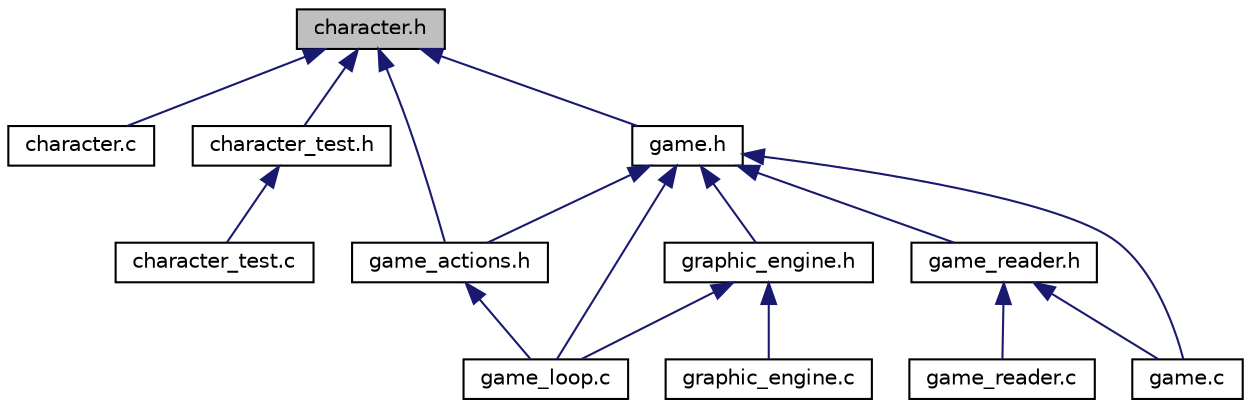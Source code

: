 digraph "character.h"
{
 // LATEX_PDF_SIZE
  edge [fontname="Helvetica",fontsize="10",labelfontname="Helvetica",labelfontsize="10"];
  node [fontname="Helvetica",fontsize="10",shape=record];
  Node1 [label="character.h",height=0.2,width=0.4,color="black", fillcolor="grey75", style="filled", fontcolor="black",tooltip="It defines the character interface."];
  Node1 -> Node2 [dir="back",color="midnightblue",fontsize="10",style="solid",fontname="Helvetica"];
  Node2 [label="character.c",height=0.2,width=0.4,color="black", fillcolor="white", style="filled",URL="$character_8c.html",tooltip="It implements the character module."];
  Node1 -> Node3 [dir="back",color="midnightblue",fontsize="10",style="solid",fontname="Helvetica"];
  Node3 [label="character_test.h",height=0.2,width=0.4,color="black", fillcolor="white", style="filled",URL="$character__test_8h.html",tooltip="It declares the tests for the character module."];
  Node3 -> Node4 [dir="back",color="midnightblue",fontsize="10",style="solid",fontname="Helvetica"];
  Node4 [label="character_test.c",height=0.2,width=0.4,color="black", fillcolor="white", style="filled",URL="$character__test_8c.html",tooltip="It tests the character module."];
  Node1 -> Node5 [dir="back",color="midnightblue",fontsize="10",style="solid",fontname="Helvetica"];
  Node5 [label="game.h",height=0.2,width=0.4,color="black", fillcolor="white", style="filled",URL="$game_8h.html",tooltip="It defines the game interface."];
  Node5 -> Node6 [dir="back",color="midnightblue",fontsize="10",style="solid",fontname="Helvetica"];
  Node6 [label="game.c",height=0.2,width=0.4,color="black", fillcolor="white", style="filled",URL="$game_8c.html",tooltip="It implements the game structure."];
  Node5 -> Node7 [dir="back",color="midnightblue",fontsize="10",style="solid",fontname="Helvetica"];
  Node7 [label="game_actions.h",height=0.2,width=0.4,color="black", fillcolor="white", style="filled",URL="$game__actions_8h_source.html",tooltip=" "];
  Node7 -> Node8 [dir="back",color="midnightblue",fontsize="10",style="solid",fontname="Helvetica"];
  Node8 [label="game_loop.c",height=0.2,width=0.4,color="black", fillcolor="white", style="filled",URL="$game__loop_8c.html",tooltip="It defines the game loop."];
  Node5 -> Node8 [dir="back",color="midnightblue",fontsize="10",style="solid",fontname="Helvetica"];
  Node5 -> Node9 [dir="back",color="midnightblue",fontsize="10",style="solid",fontname="Helvetica"];
  Node9 [label="game_reader.h",height=0.2,width=0.4,color="black", fillcolor="white", style="filled",URL="$game__reader_8h.html",tooltip="It implements the game_reader module."];
  Node9 -> Node6 [dir="back",color="midnightblue",fontsize="10",style="solid",fontname="Helvetica"];
  Node9 -> Node10 [dir="back",color="midnightblue",fontsize="10",style="solid",fontname="Helvetica"];
  Node10 [label="game_reader.c",height=0.2,width=0.4,color="black", fillcolor="white", style="filled",URL="$game__reader_8c.html",tooltip="It defines the game reader."];
  Node5 -> Node11 [dir="back",color="midnightblue",fontsize="10",style="solid",fontname="Helvetica"];
  Node11 [label="graphic_engine.h",height=0.2,width=0.4,color="black", fillcolor="white", style="filled",URL="$graphic__engine_8h.html",tooltip="It defines the textual graphic engine interface."];
  Node11 -> Node8 [dir="back",color="midnightblue",fontsize="10",style="solid",fontname="Helvetica"];
  Node11 -> Node12 [dir="back",color="midnightblue",fontsize="10",style="solid",fontname="Helvetica"];
  Node12 [label="graphic_engine.c",height=0.2,width=0.4,color="black", fillcolor="white", style="filled",URL="$graphic__engine_8c.html",tooltip="It implements a textual graphic engine."];
  Node1 -> Node7 [dir="back",color="midnightblue",fontsize="10",style="solid",fontname="Helvetica"];
}
